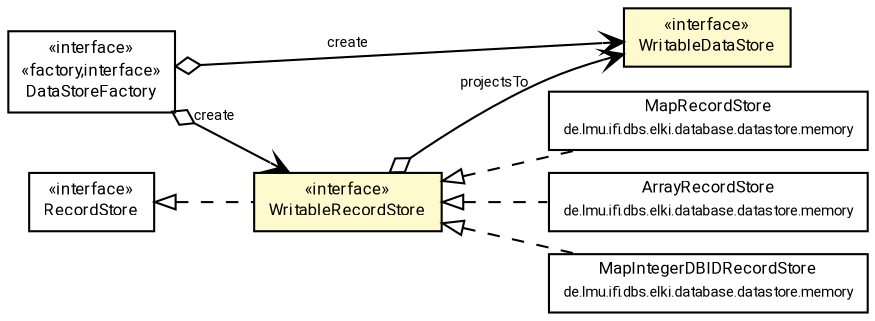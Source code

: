 #!/usr/local/bin/dot
#
# Class diagram 
# Generated by UMLGraph version R5_7_2-60-g0e99a6 (http://www.spinellis.gr/umlgraph/)
#

digraph G {
	graph [fontnames="svg"]
	edge [fontname="Roboto",fontsize=7,labelfontname="Roboto",labelfontsize=7,color="black"];
	node [fontname="Roboto",fontcolor="black",fontsize=8,shape=plaintext,margin=0,width=0,height=0];
	nodesep=0.15;
	ranksep=0.25;
	rankdir=LR;
	// de.lmu.ifi.dbs.elki.database.datastore.WritableRecordStore
	c10957729 [label=<<table title="de.lmu.ifi.dbs.elki.database.datastore.WritableRecordStore" border="0" cellborder="1" cellspacing="0" cellpadding="2" bgcolor="lemonChiffon" href="WritableRecordStore.html" target="_parent">
		<tr><td><table border="0" cellspacing="0" cellpadding="1">
		<tr><td align="center" balign="center"> &#171;interface&#187; </td></tr>
		<tr><td align="center" balign="center"> <font face="Roboto">WritableRecordStore</font> </td></tr>
		</table></td></tr>
		</table>>, URL="WritableRecordStore.html"];
	// de.lmu.ifi.dbs.elki.database.datastore.WritableDataStore<T>
	c10957730 [label=<<table title="de.lmu.ifi.dbs.elki.database.datastore.WritableDataStore" border="0" cellborder="1" cellspacing="0" cellpadding="2" bgcolor="LemonChiffon" href="WritableDataStore.html" target="_parent">
		<tr><td><table border="0" cellspacing="0" cellpadding="1">
		<tr><td align="center" balign="center"> &#171;interface&#187; </td></tr>
		<tr><td align="center" balign="center"> <font face="Roboto">WritableDataStore</font> </td></tr>
		</table></td></tr>
		</table>>, URL="WritableDataStore.html"];
	// de.lmu.ifi.dbs.elki.database.datastore.memory.MapRecordStore
	c10957733 [label=<<table title="de.lmu.ifi.dbs.elki.database.datastore.memory.MapRecordStore" border="0" cellborder="1" cellspacing="0" cellpadding="2" href="memory/MapRecordStore.html" target="_parent">
		<tr><td><table border="0" cellspacing="0" cellpadding="1">
		<tr><td align="center" balign="center"> <font face="Roboto">MapRecordStore</font> </td></tr>
		<tr><td align="center" balign="center"> <font face="Roboto" point-size="7.0">de.lmu.ifi.dbs.elki.database.datastore.memory</font> </td></tr>
		</table></td></tr>
		</table>>, URL="memory/MapRecordStore.html"];
	// de.lmu.ifi.dbs.elki.database.datastore.memory.ArrayRecordStore
	c10957738 [label=<<table title="de.lmu.ifi.dbs.elki.database.datastore.memory.ArrayRecordStore" border="0" cellborder="1" cellspacing="0" cellpadding="2" href="memory/ArrayRecordStore.html" target="_parent">
		<tr><td><table border="0" cellspacing="0" cellpadding="1">
		<tr><td align="center" balign="center"> <font face="Roboto">ArrayRecordStore</font> </td></tr>
		<tr><td align="center" balign="center"> <font face="Roboto" point-size="7.0">de.lmu.ifi.dbs.elki.database.datastore.memory</font> </td></tr>
		</table></td></tr>
		</table>>, URL="memory/ArrayRecordStore.html"];
	// de.lmu.ifi.dbs.elki.database.datastore.memory.MapIntegerDBIDRecordStore
	c10957744 [label=<<table title="de.lmu.ifi.dbs.elki.database.datastore.memory.MapIntegerDBIDRecordStore" border="0" cellborder="1" cellspacing="0" cellpadding="2" href="memory/MapIntegerDBIDRecordStore.html" target="_parent">
		<tr><td><table border="0" cellspacing="0" cellpadding="1">
		<tr><td align="center" balign="center"> <font face="Roboto">MapIntegerDBIDRecordStore</font> </td></tr>
		<tr><td align="center" balign="center"> <font face="Roboto" point-size="7.0">de.lmu.ifi.dbs.elki.database.datastore.memory</font> </td></tr>
		</table></td></tr>
		</table>>, URL="memory/MapIntegerDBIDRecordStore.html"];
	// de.lmu.ifi.dbs.elki.database.datastore.RecordStore
	c10957749 [label=<<table title="de.lmu.ifi.dbs.elki.database.datastore.RecordStore" border="0" cellborder="1" cellspacing="0" cellpadding="2" href="RecordStore.html" target="_parent">
		<tr><td><table border="0" cellspacing="0" cellpadding="1">
		<tr><td align="center" balign="center"> &#171;interface&#187; </td></tr>
		<tr><td align="center" balign="center"> <font face="Roboto">RecordStore</font> </td></tr>
		</table></td></tr>
		</table>>, URL="RecordStore.html"];
	// de.lmu.ifi.dbs.elki.database.datastore.DataStoreFactory
	c10957751 [label=<<table title="de.lmu.ifi.dbs.elki.database.datastore.DataStoreFactory" border="0" cellborder="1" cellspacing="0" cellpadding="2" href="DataStoreFactory.html" target="_parent">
		<tr><td><table border="0" cellspacing="0" cellpadding="1">
		<tr><td align="center" balign="center"> &#171;interface&#187; </td></tr>
		<tr><td align="center" balign="center"> &#171;factory,interface&#187; </td></tr>
		<tr><td align="center" balign="center"> <font face="Roboto">DataStoreFactory</font> </td></tr>
		</table></td></tr>
		</table>>, URL="DataStoreFactory.html"];
	// de.lmu.ifi.dbs.elki.database.datastore.WritableRecordStore implements de.lmu.ifi.dbs.elki.database.datastore.RecordStore
	c10957749 -> c10957729 [arrowtail=empty,style=dashed,dir=back,weight=9];
	// de.lmu.ifi.dbs.elki.database.datastore.WritableRecordStore navhas de.lmu.ifi.dbs.elki.database.datastore.WritableDataStore<T>
	c10957729 -> c10957730 [arrowhead=open,arrowtail=ediamond,dir=both,weight=3,label="projectsTo"];
	// de.lmu.ifi.dbs.elki.database.datastore.memory.MapRecordStore implements de.lmu.ifi.dbs.elki.database.datastore.WritableRecordStore
	c10957729 -> c10957733 [arrowtail=empty,style=dashed,dir=back,weight=9];
	// de.lmu.ifi.dbs.elki.database.datastore.memory.ArrayRecordStore implements de.lmu.ifi.dbs.elki.database.datastore.WritableRecordStore
	c10957729 -> c10957738 [arrowtail=empty,style=dashed,dir=back,weight=9];
	// de.lmu.ifi.dbs.elki.database.datastore.memory.MapIntegerDBIDRecordStore implements de.lmu.ifi.dbs.elki.database.datastore.WritableRecordStore
	c10957729 -> c10957744 [arrowtail=empty,style=dashed,dir=back,weight=9];
	// de.lmu.ifi.dbs.elki.database.datastore.DataStoreFactory navhas de.lmu.ifi.dbs.elki.database.datastore.WritableDataStore<T>
	c10957751 -> c10957730 [arrowhead=open,arrowtail=ediamond,dir=both,weight=3,label="create"];
	// de.lmu.ifi.dbs.elki.database.datastore.DataStoreFactory navhas de.lmu.ifi.dbs.elki.database.datastore.WritableRecordStore
	c10957751 -> c10957729 [arrowhead=open,arrowtail=ediamond,dir=both,weight=3,label="create"];
}

